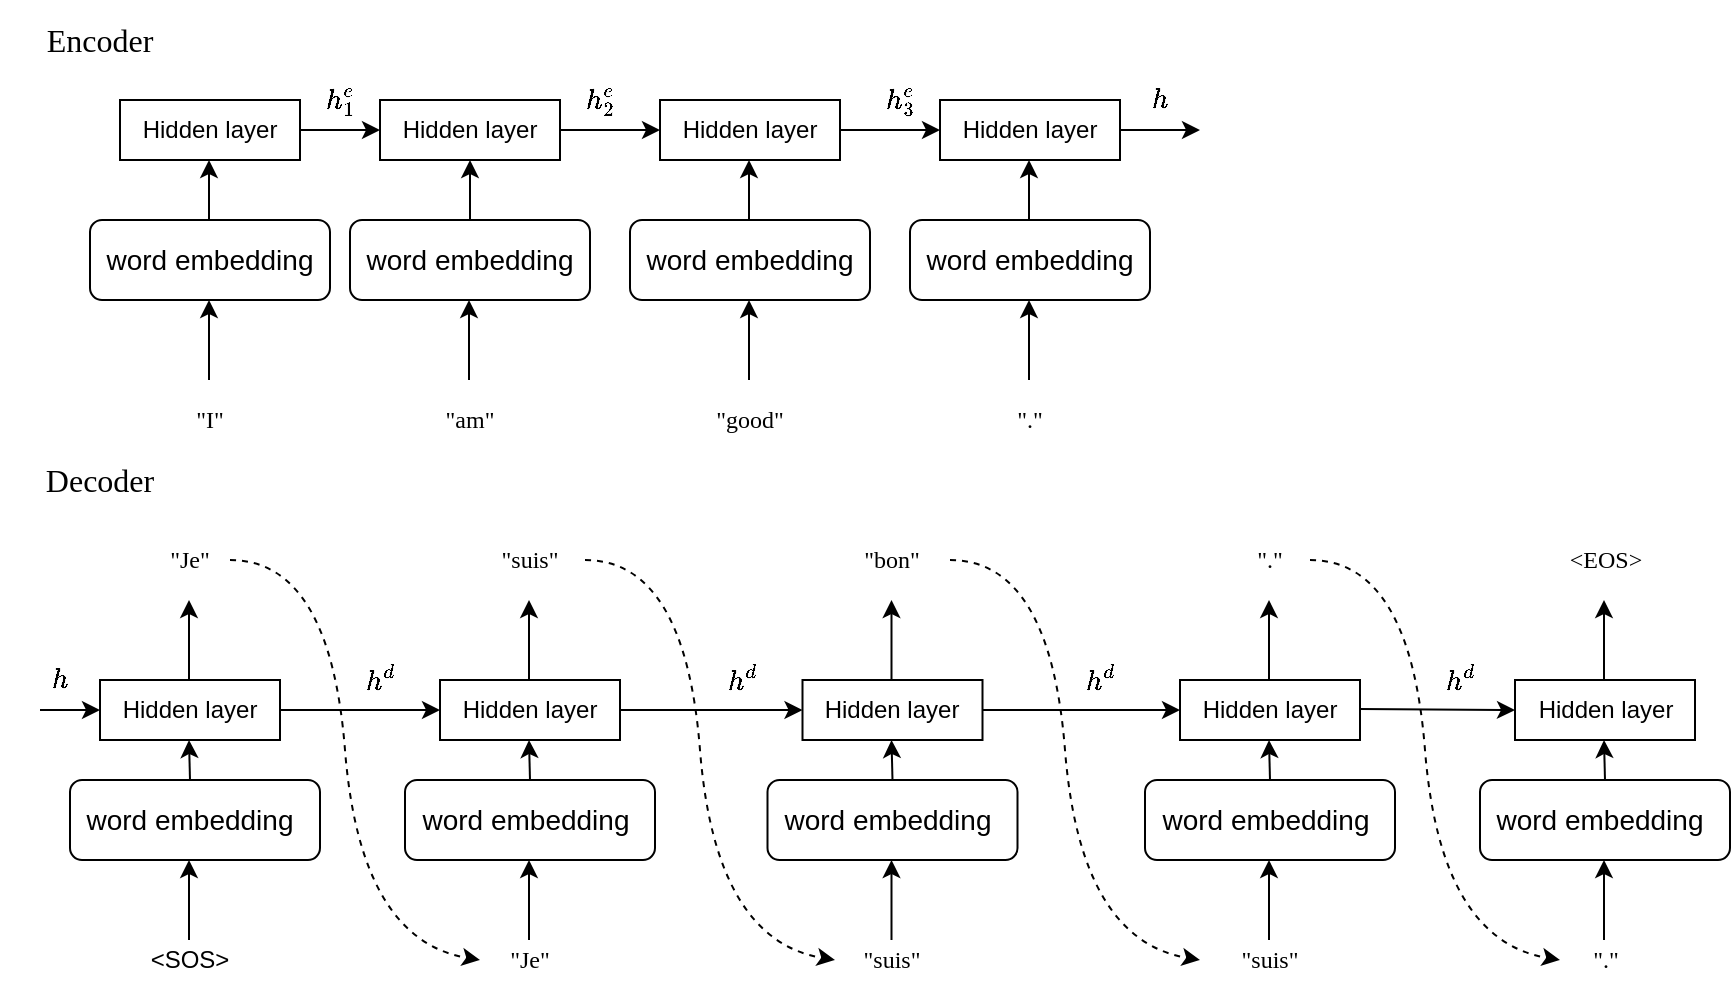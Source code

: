 <mxfile version="13.3.5" type="device"><diagram id="vRA08P0FGJPhHm-kf-sf" name="Page-1"><mxGraphModel dx="1346" dy="672" grid="0" gridSize="10" guides="1" tooltips="1" connect="1" arrows="1" fold="1" page="0" pageScale="1" pageWidth="800" pageHeight="560" math="1" shadow="0"><root><mxCell id="0"/><mxCell id="1" parent="0"/><mxCell id="RQ8N7tnzuyw5Dyiygrbv-6" value="" style="edgeStyle=orthogonalEdgeStyle;rounded=0;orthogonalLoop=1;jettySize=auto;html=1;" edge="1" parent="1" source="RQ8N7tnzuyw5Dyiygrbv-1" target="RQ8N7tnzuyw5Dyiygrbv-4"><mxGeometry relative="1" as="geometry"/></mxCell><mxCell id="RQ8N7tnzuyw5Dyiygrbv-1" value="Hidden layer" style="rounded=0;whiteSpace=wrap;html=1;" vertex="1" parent="1"><mxGeometry x="40" y="70" width="90" height="30" as="geometry"/></mxCell><mxCell id="RQ8N7tnzuyw5Dyiygrbv-10" value="" style="edgeStyle=orthogonalEdgeStyle;rounded=0;orthogonalLoop=1;jettySize=auto;html=1;" edge="1" parent="1" source="RQ8N7tnzuyw5Dyiygrbv-2"><mxGeometry relative="1" as="geometry"><mxPoint x="580" y="85" as="targetPoint"/></mxGeometry></mxCell><mxCell id="RQ8N7tnzuyw5Dyiygrbv-2" value="Hidden layer" style="rounded=0;whiteSpace=wrap;html=1;" vertex="1" parent="1"><mxGeometry x="450" y="70" width="90" height="30" as="geometry"/></mxCell><mxCell id="RQ8N7tnzuyw5Dyiygrbv-8" value="" style="edgeStyle=orthogonalEdgeStyle;rounded=0;orthogonalLoop=1;jettySize=auto;html=1;" edge="1" parent="1" source="RQ8N7tnzuyw5Dyiygrbv-3" target="RQ8N7tnzuyw5Dyiygrbv-2"><mxGeometry relative="1" as="geometry"/></mxCell><mxCell id="RQ8N7tnzuyw5Dyiygrbv-3" value="Hidden layer" style="rounded=0;whiteSpace=wrap;html=1;" vertex="1" parent="1"><mxGeometry x="310" y="70" width="90" height="30" as="geometry"/></mxCell><mxCell id="RQ8N7tnzuyw5Dyiygrbv-7" value="" style="edgeStyle=orthogonalEdgeStyle;rounded=0;orthogonalLoop=1;jettySize=auto;html=1;" edge="1" parent="1" source="RQ8N7tnzuyw5Dyiygrbv-4" target="RQ8N7tnzuyw5Dyiygrbv-3"><mxGeometry relative="1" as="geometry"/></mxCell><mxCell id="RQ8N7tnzuyw5Dyiygrbv-4" value="Hidden layer" style="rounded=0;whiteSpace=wrap;html=1;" vertex="1" parent="1"><mxGeometry x="170" y="70" width="90" height="30" as="geometry"/></mxCell><mxCell id="RQ8N7tnzuyw5Dyiygrbv-11" value="$$h_1^e$$" style="text;html=1;strokeColor=none;fillColor=none;align=center;verticalAlign=middle;whiteSpace=wrap;rounded=0;" vertex="1" parent="1"><mxGeometry x="130" y="60" width="40" height="20" as="geometry"/></mxCell><mxCell id="RQ8N7tnzuyw5Dyiygrbv-14" value="$$h_3^e$$" style="text;html=1;strokeColor=none;fillColor=none;align=center;verticalAlign=middle;whiteSpace=wrap;rounded=0;" vertex="1" parent="1"><mxGeometry x="410" y="60" width="40" height="20" as="geometry"/></mxCell><mxCell id="RQ8N7tnzuyw5Dyiygrbv-15" value="$$h_2^e$$" style="text;html=1;strokeColor=none;fillColor=none;align=center;verticalAlign=middle;whiteSpace=wrap;rounded=0;" vertex="1" parent="1"><mxGeometry x="260" y="60" width="40" height="20" as="geometry"/></mxCell><mxCell id="RQ8N7tnzuyw5Dyiygrbv-19" value="$$h$$" style="text;html=1;strokeColor=none;fillColor=none;align=center;verticalAlign=middle;whiteSpace=wrap;rounded=0;" vertex="1" parent="1"><mxGeometry x="540" y="60" width="40" height="20" as="geometry"/></mxCell><mxCell id="RQ8N7tnzuyw5Dyiygrbv-20" value="&lt;font style=&quot;font-size: 16px&quot; face=&quot;Times New Roman&quot;&gt;Encoder&lt;/font&gt;" style="text;html=1;strokeColor=none;fillColor=none;align=center;verticalAlign=middle;whiteSpace=wrap;rounded=0;" vertex="1" parent="1"><mxGeometry x="-20" y="20" width="100" height="40" as="geometry"/></mxCell><mxCell id="RQ8N7tnzuyw5Dyiygrbv-21" value="&lt;font style=&quot;font-size: 16px&quot; face=&quot;Times New Roman&quot;&gt;Decoder&lt;/font&gt;" style="text;html=1;strokeColor=none;fillColor=none;align=center;verticalAlign=middle;whiteSpace=wrap;rounded=0;" vertex="1" parent="1"><mxGeometry x="-20" y="240" width="100" height="40" as="geometry"/></mxCell><mxCell id="RQ8N7tnzuyw5Dyiygrbv-28" value="&lt;font style=&quot;font-size: 14px&quot;&gt;word embedding&lt;/font&gt;" style="text;html=1;strokeColor=none;fillColor=none;align=center;verticalAlign=middle;whiteSpace=wrap;rounded=0;" vertex="1" parent="1"><mxGeometry x="25" y="140" width="120" height="20" as="geometry"/></mxCell><mxCell id="RQ8N7tnzuyw5Dyiygrbv-30" value="&lt;font style=&quot;font-size: 14px&quot;&gt;word embedding&lt;/font&gt;" style="text;html=1;strokeColor=none;fillColor=none;align=center;verticalAlign=middle;whiteSpace=wrap;rounded=0;" vertex="1" parent="1"><mxGeometry x="435" y="140" width="120" height="20" as="geometry"/></mxCell><mxCell id="RQ8N7tnzuyw5Dyiygrbv-31" value="&lt;font style=&quot;font-size: 14px&quot;&gt;word embedding&lt;/font&gt;" style="text;html=1;strokeColor=none;fillColor=none;align=center;verticalAlign=middle;whiteSpace=wrap;rounded=0;" vertex="1" parent="1"><mxGeometry x="295" y="140" width="120" height="20" as="geometry"/></mxCell><mxCell id="RQ8N7tnzuyw5Dyiygrbv-32" value="&lt;font style=&quot;font-size: 14px&quot;&gt;word embedding&lt;/font&gt;" style="text;html=1;strokeColor=none;fillColor=none;align=center;verticalAlign=middle;whiteSpace=wrap;rounded=0;" vertex="1" parent="1"><mxGeometry x="155" y="140" width="120" height="20" as="geometry"/></mxCell><mxCell id="RQ8N7tnzuyw5Dyiygrbv-33" value="" style="endArrow=classic;html=1;" edge="1" parent="1"><mxGeometry width="50" height="50" relative="1" as="geometry"><mxPoint x="84.5" y="210" as="sourcePoint"/><mxPoint x="84.5" y="170" as="targetPoint"/></mxGeometry></mxCell><mxCell id="RQ8N7tnzuyw5Dyiygrbv-34" value="" style="endArrow=classic;html=1;" edge="1" parent="1"><mxGeometry width="50" height="50" relative="1" as="geometry"><mxPoint x="494.5" y="210" as="sourcePoint"/><mxPoint x="494.5" y="170" as="targetPoint"/></mxGeometry></mxCell><mxCell id="RQ8N7tnzuyw5Dyiygrbv-35" value="" style="endArrow=classic;html=1;" edge="1" parent="1"><mxGeometry width="50" height="50" relative="1" as="geometry"><mxPoint x="354.5" y="210" as="sourcePoint"/><mxPoint x="354.5" y="170" as="targetPoint"/></mxGeometry></mxCell><mxCell id="RQ8N7tnzuyw5Dyiygrbv-36" value="" style="endArrow=classic;html=1;" edge="1" parent="1"><mxGeometry width="50" height="50" relative="1" as="geometry"><mxPoint x="214.5" y="210" as="sourcePoint"/><mxPoint x="214.5" y="170" as="targetPoint"/></mxGeometry></mxCell><mxCell id="RQ8N7tnzuyw5Dyiygrbv-37" value="" style="rounded=1;whiteSpace=wrap;html=1;fillColor=none;" vertex="1" parent="1"><mxGeometry x="155" y="130" width="120" height="40" as="geometry"/></mxCell><mxCell id="RQ8N7tnzuyw5Dyiygrbv-40" value="" style="rounded=1;whiteSpace=wrap;html=1;fillColor=none;" vertex="1" parent="1"><mxGeometry x="25" y="130" width="120" height="40" as="geometry"/></mxCell><mxCell id="RQ8N7tnzuyw5Dyiygrbv-41" value="" style="rounded=1;whiteSpace=wrap;html=1;fillColor=none;" vertex="1" parent="1"><mxGeometry x="435" y="130" width="120" height="40" as="geometry"/></mxCell><mxCell id="RQ8N7tnzuyw5Dyiygrbv-42" value="" style="rounded=1;whiteSpace=wrap;html=1;fillColor=none;" vertex="1" parent="1"><mxGeometry x="295" y="130" width="120" height="40" as="geometry"/></mxCell><mxCell id="RQ8N7tnzuyw5Dyiygrbv-48" value="" style="endArrow=classic;html=1;entryX=0.5;entryY=1;entryDx=0;entryDy=0;exitX=0.5;exitY=0;exitDx=0;exitDy=0;" edge="1" parent="1" source="RQ8N7tnzuyw5Dyiygrbv-37" target="RQ8N7tnzuyw5Dyiygrbv-4"><mxGeometry width="50" height="50" relative="1" as="geometry"><mxPoint x="210" y="130" as="sourcePoint"/><mxPoint x="260" y="80" as="targetPoint"/></mxGeometry></mxCell><mxCell id="RQ8N7tnzuyw5Dyiygrbv-49" value="" style="endArrow=classic;html=1;entryX=0.5;entryY=1;entryDx=0;entryDy=0;exitX=0.5;exitY=0;exitDx=0;exitDy=0;" edge="1" parent="1"><mxGeometry width="50" height="50" relative="1" as="geometry"><mxPoint x="494.5" y="130" as="sourcePoint"/><mxPoint x="494.5" y="100" as="targetPoint"/></mxGeometry></mxCell><mxCell id="RQ8N7tnzuyw5Dyiygrbv-50" value="" style="endArrow=classic;html=1;entryX=0.5;entryY=1;entryDx=0;entryDy=0;exitX=0.5;exitY=0;exitDx=0;exitDy=0;" edge="1" parent="1"><mxGeometry width="50" height="50" relative="1" as="geometry"><mxPoint x="354.5" y="130" as="sourcePoint"/><mxPoint x="354.5" y="100" as="targetPoint"/></mxGeometry></mxCell><mxCell id="RQ8N7tnzuyw5Dyiygrbv-51" value="" style="endArrow=classic;html=1;entryX=0.5;entryY=1;entryDx=0;entryDy=0;exitX=0.5;exitY=0;exitDx=0;exitDy=0;" edge="1" parent="1"><mxGeometry width="50" height="50" relative="1" as="geometry"><mxPoint x="84.5" y="130" as="sourcePoint"/><mxPoint x="84.5" y="100" as="targetPoint"/></mxGeometry></mxCell><mxCell id="RQ8N7tnzuyw5Dyiygrbv-52" value="&lt;span style=&quot;font-family: &amp;#34;times new roman&amp;#34;&quot;&gt;&quot;I&quot;&lt;/span&gt;" style="text;html=1;strokeColor=none;fillColor=none;align=center;verticalAlign=middle;whiteSpace=wrap;rounded=0;" vertex="1" parent="1"><mxGeometry x="65" y="220" width="40" height="20" as="geometry"/></mxCell><mxCell id="RQ8N7tnzuyw5Dyiygrbv-54" value="&lt;font face=&quot;Times New Roman&quot;&gt;&quot;.&quot;&lt;/font&gt;" style="text;html=1;strokeColor=none;fillColor=none;align=center;verticalAlign=middle;whiteSpace=wrap;rounded=0;" vertex="1" parent="1"><mxGeometry x="475" y="220" width="40" height="20" as="geometry"/></mxCell><mxCell id="RQ8N7tnzuyw5Dyiygrbv-55" value="&lt;font face=&quot;Times New Roman&quot;&gt;&quot;good&quot;&lt;/font&gt;" style="text;html=1;strokeColor=none;fillColor=none;align=center;verticalAlign=middle;whiteSpace=wrap;rounded=0;" vertex="1" parent="1"><mxGeometry x="335" y="220" width="40" height="20" as="geometry"/></mxCell><mxCell id="RQ8N7tnzuyw5Dyiygrbv-56" value="&lt;font face=&quot;Times New Roman&quot;&gt;&quot;am&quot;&lt;/font&gt;" style="text;html=1;strokeColor=none;fillColor=none;align=center;verticalAlign=middle;whiteSpace=wrap;rounded=0;" vertex="1" parent="1"><mxGeometry x="195" y="220" width="40" height="20" as="geometry"/></mxCell><mxCell id="RQ8N7tnzuyw5Dyiygrbv-57" value="$$h$$" style="text;html=1;strokeColor=none;fillColor=none;align=center;verticalAlign=middle;whiteSpace=wrap;rounded=0;" vertex="1" parent="1"><mxGeometry x="-10" y="350" width="40" height="20" as="geometry"/></mxCell><mxCell id="RQ8N7tnzuyw5Dyiygrbv-58" value="" style="edgeStyle=orthogonalEdgeStyle;rounded=0;orthogonalLoop=1;jettySize=auto;html=1;entryX=0;entryY=0.5;entryDx=0;entryDy=0;" edge="1" parent="1" target="RQ8N7tnzuyw5Dyiygrbv-59"><mxGeometry relative="1" as="geometry"><mxPoint y="375" as="sourcePoint"/><mxPoint x="30" y="374.5" as="targetPoint"/></mxGeometry></mxCell><mxCell id="RQ8N7tnzuyw5Dyiygrbv-61" value="" style="edgeStyle=orthogonalEdgeStyle;rounded=0;orthogonalLoop=1;jettySize=auto;html=1;" edge="1" parent="1" source="RQ8N7tnzuyw5Dyiygrbv-59" target="RQ8N7tnzuyw5Dyiygrbv-60"><mxGeometry relative="1" as="geometry"/></mxCell><mxCell id="RQ8N7tnzuyw5Dyiygrbv-59" value="Hidden layer" style="rounded=0;whiteSpace=wrap;html=1;" vertex="1" parent="1"><mxGeometry x="30" y="360" width="90" height="30" as="geometry"/></mxCell><mxCell id="RQ8N7tnzuyw5Dyiygrbv-91" value="" style="edgeStyle=orthogonalEdgeStyle;rounded=0;orthogonalLoop=1;jettySize=auto;html=1;" edge="1" parent="1" source="RQ8N7tnzuyw5Dyiygrbv-60" target="RQ8N7tnzuyw5Dyiygrbv-90"><mxGeometry relative="1" as="geometry"/></mxCell><mxCell id="RQ8N7tnzuyw5Dyiygrbv-60" value="Hidden layer" style="rounded=0;whiteSpace=wrap;html=1;" vertex="1" parent="1"><mxGeometry x="200" y="360" width="90" height="30" as="geometry"/></mxCell><mxCell id="RQ8N7tnzuyw5Dyiygrbv-90" value="Hidden layer" style="rounded=0;whiteSpace=wrap;html=1;" vertex="1" parent="1"><mxGeometry x="381.25" y="360" width="90" height="30" as="geometry"/></mxCell><mxCell id="RQ8N7tnzuyw5Dyiygrbv-62" value="" style="endArrow=classic;html=1;" edge="1" parent="1"><mxGeometry width="50" height="50" relative="1" as="geometry"><mxPoint x="74.5" y="360" as="sourcePoint"/><mxPoint x="74.5" y="320" as="targetPoint"/></mxGeometry></mxCell><mxCell id="RQ8N7tnzuyw5Dyiygrbv-63" value="&lt;span style=&quot;font-family: &amp;#34;times new roman&amp;#34;&quot;&gt;&quot;Je&quot;&lt;/span&gt;" style="text;html=1;strokeColor=none;fillColor=none;align=center;verticalAlign=middle;whiteSpace=wrap;rounded=0;" vertex="1" parent="1"><mxGeometry x="55" y="290" width="40" height="20" as="geometry"/></mxCell><mxCell id="RQ8N7tnzuyw5Dyiygrbv-64" value="" style="endArrow=classic;html=1;" edge="1" parent="1"><mxGeometry width="50" height="50" relative="1" as="geometry"><mxPoint x="244.5" y="360" as="sourcePoint"/><mxPoint x="244.5" y="320" as="targetPoint"/></mxGeometry></mxCell><mxCell id="RQ8N7tnzuyw5Dyiygrbv-65" value="&lt;span style=&quot;font-family: &amp;#34;times new roman&amp;#34;&quot;&gt;&quot;suis&quot;&lt;/span&gt;" style="text;html=1;strokeColor=none;fillColor=none;align=center;verticalAlign=middle;whiteSpace=wrap;rounded=0;" vertex="1" parent="1"><mxGeometry x="225" y="290" width="40" height="20" as="geometry"/></mxCell><mxCell id="RQ8N7tnzuyw5Dyiygrbv-67" value="" style="curved=1;endArrow=classic;html=1;dashed=1;" edge="1" parent="1"><mxGeometry width="50" height="50" relative="1" as="geometry"><mxPoint x="95" y="300" as="sourcePoint"/><mxPoint x="220" y="500" as="targetPoint"/><Array as="points"><mxPoint x="145" y="300"/><mxPoint x="160" y="490"/></Array></mxGeometry></mxCell><mxCell id="RQ8N7tnzuyw5Dyiygrbv-68" value="&lt;font style=&quot;font-size: 14px&quot;&gt;word embedding&lt;/font&gt;" style="text;html=1;strokeColor=none;fillColor=none;align=center;verticalAlign=middle;whiteSpace=wrap;rounded=0;" vertex="1" parent="1"><mxGeometry x="15" y="420" width="120" height="20" as="geometry"/></mxCell><mxCell id="RQ8N7tnzuyw5Dyiygrbv-69" value="" style="endArrow=classic;html=1;" edge="1" parent="1"><mxGeometry width="50" height="50" relative="1" as="geometry"><mxPoint x="74.5" y="490" as="sourcePoint"/><mxPoint x="74.5" y="450" as="targetPoint"/></mxGeometry></mxCell><mxCell id="RQ8N7tnzuyw5Dyiygrbv-70" value="" style="rounded=1;whiteSpace=wrap;html=1;fillColor=none;" vertex="1" parent="1"><mxGeometry x="15" y="410" width="125" height="40" as="geometry"/></mxCell><mxCell id="RQ8N7tnzuyw5Dyiygrbv-71" value="" style="endArrow=classic;html=1;entryX=0.5;entryY=1;entryDx=0;entryDy=0;" edge="1" parent="1"><mxGeometry width="50" height="50" relative="1" as="geometry"><mxPoint x="75" y="410" as="sourcePoint"/><mxPoint x="74.5" y="390" as="targetPoint"/></mxGeometry></mxCell><mxCell id="RQ8N7tnzuyw5Dyiygrbv-72" value="$$h^d$$" style="text;html=1;strokeColor=none;fillColor=none;align=center;verticalAlign=middle;whiteSpace=wrap;rounded=0;" vertex="1" parent="1"><mxGeometry x="150" y="350" width="40" height="20" as="geometry"/></mxCell><mxCell id="RQ8N7tnzuyw5Dyiygrbv-73" value="&amp;lt;SOS&amp;gt;" style="text;html=1;strokeColor=none;fillColor=none;align=center;verticalAlign=middle;whiteSpace=wrap;rounded=0;" vertex="1" parent="1"><mxGeometry x="55" y="490" width="40" height="20" as="geometry"/></mxCell><mxCell id="RQ8N7tnzuyw5Dyiygrbv-75" value="&lt;span style=&quot;font-family: &amp;#34;times new roman&amp;#34;&quot;&gt;&quot;Je&quot;&lt;/span&gt;" style="text;html=1;strokeColor=none;fillColor=none;align=center;verticalAlign=middle;whiteSpace=wrap;rounded=0;" vertex="1" parent="1"><mxGeometry x="225" y="490" width="40" height="20" as="geometry"/></mxCell><mxCell id="RQ8N7tnzuyw5Dyiygrbv-76" value="&lt;font style=&quot;font-size: 14px&quot;&gt;word embedding&lt;/font&gt;" style="text;html=1;strokeColor=none;fillColor=none;align=center;verticalAlign=middle;whiteSpace=wrap;rounded=0;" vertex="1" parent="1"><mxGeometry x="182.5" y="420" width="120" height="20" as="geometry"/></mxCell><mxCell id="RQ8N7tnzuyw5Dyiygrbv-77" value="" style="rounded=1;whiteSpace=wrap;html=1;fillColor=none;" vertex="1" parent="1"><mxGeometry x="182.5" y="410" width="125" height="40" as="geometry"/></mxCell><mxCell id="RQ8N7tnzuyw5Dyiygrbv-78" value="" style="endArrow=classic;html=1;entryX=0.5;entryY=1;entryDx=0;entryDy=0;" edge="1" parent="1"><mxGeometry width="50" height="50" relative="1" as="geometry"><mxPoint x="245" y="410" as="sourcePoint"/><mxPoint x="244.5" y="390" as="targetPoint"/></mxGeometry></mxCell><mxCell id="RQ8N7tnzuyw5Dyiygrbv-79" value="" style="endArrow=classic;html=1;" edge="1" parent="1"><mxGeometry width="50" height="50" relative="1" as="geometry"><mxPoint x="244.5" y="490" as="sourcePoint"/><mxPoint x="244.5" y="450" as="targetPoint"/></mxGeometry></mxCell><mxCell id="RQ8N7tnzuyw5Dyiygrbv-80" value="" style="curved=1;endArrow=classic;html=1;dashed=1;" edge="1" parent="1"><mxGeometry width="50" height="50" relative="1" as="geometry"><mxPoint x="272.5" y="300" as="sourcePoint"/><mxPoint x="397.5" y="500" as="targetPoint"/><Array as="points"><mxPoint x="322.5" y="300"/><mxPoint x="337.5" y="490"/></Array></mxGeometry></mxCell><mxCell id="RQ8N7tnzuyw5Dyiygrbv-82" value="" style="endArrow=classic;html=1;" edge="1" parent="1"><mxGeometry width="50" height="50" relative="1" as="geometry"><mxPoint x="425.75" y="360" as="sourcePoint"/><mxPoint x="425.75" y="320" as="targetPoint"/></mxGeometry></mxCell><mxCell id="RQ8N7tnzuyw5Dyiygrbv-83" value="&lt;span style=&quot;font-family: &amp;#34;times new roman&amp;#34;&quot;&gt;&quot;bon&quot;&lt;/span&gt;" style="text;html=1;strokeColor=none;fillColor=none;align=center;verticalAlign=middle;whiteSpace=wrap;rounded=0;" vertex="1" parent="1"><mxGeometry x="406.25" y="290" width="40" height="20" as="geometry"/></mxCell><mxCell id="RQ8N7tnzuyw5Dyiygrbv-84" value="$$h^d$$" style="text;html=1;strokeColor=none;fillColor=none;align=center;verticalAlign=middle;whiteSpace=wrap;rounded=0;" vertex="1" parent="1"><mxGeometry x="331.25" y="350" width="40" height="20" as="geometry"/></mxCell><mxCell id="RQ8N7tnzuyw5Dyiygrbv-85" value="&lt;span style=&quot;font-family: &amp;#34;times new roman&amp;#34;&quot;&gt;&quot;suis&quot;&lt;/span&gt;" style="text;html=1;strokeColor=none;fillColor=none;align=center;verticalAlign=middle;whiteSpace=wrap;rounded=0;" vertex="1" parent="1"><mxGeometry x="406.25" y="490" width="40" height="20" as="geometry"/></mxCell><mxCell id="RQ8N7tnzuyw5Dyiygrbv-86" value="&lt;font style=&quot;font-size: 14px&quot;&gt;word embedding&lt;/font&gt;" style="text;html=1;strokeColor=none;fillColor=none;align=center;verticalAlign=middle;whiteSpace=wrap;rounded=0;" vertex="1" parent="1"><mxGeometry x="363.75" y="420" width="120" height="20" as="geometry"/></mxCell><mxCell id="RQ8N7tnzuyw5Dyiygrbv-87" value="" style="rounded=1;whiteSpace=wrap;html=1;fillColor=none;" vertex="1" parent="1"><mxGeometry x="363.75" y="410" width="125" height="40" as="geometry"/></mxCell><mxCell id="RQ8N7tnzuyw5Dyiygrbv-88" value="" style="endArrow=classic;html=1;entryX=0.5;entryY=1;entryDx=0;entryDy=0;" edge="1" parent="1"><mxGeometry width="50" height="50" relative="1" as="geometry"><mxPoint x="426.25" y="410" as="sourcePoint"/><mxPoint x="425.75" y="390" as="targetPoint"/></mxGeometry></mxCell><mxCell id="RQ8N7tnzuyw5Dyiygrbv-89" value="" style="endArrow=classic;html=1;" edge="1" parent="1"><mxGeometry width="50" height="50" relative="1" as="geometry"><mxPoint x="425.75" y="490" as="sourcePoint"/><mxPoint x="425.75" y="450" as="targetPoint"/></mxGeometry></mxCell><mxCell id="RQ8N7tnzuyw5Dyiygrbv-92" value="Hidden layer" style="rounded=0;whiteSpace=wrap;html=1;" vertex="1" parent="1"><mxGeometry x="570" y="360" width="90" height="30" as="geometry"/></mxCell><mxCell id="RQ8N7tnzuyw5Dyiygrbv-93" value="" style="endArrow=classic;html=1;" edge="1" parent="1"><mxGeometry width="50" height="50" relative="1" as="geometry"><mxPoint x="614.5" y="360" as="sourcePoint"/><mxPoint x="614.5" y="320" as="targetPoint"/></mxGeometry></mxCell><mxCell id="RQ8N7tnzuyw5Dyiygrbv-94" value="&lt;span style=&quot;font-family: &amp;#34;times new roman&amp;#34;&quot;&gt;&quot;.&quot;&lt;/span&gt;" style="text;html=1;strokeColor=none;fillColor=none;align=center;verticalAlign=middle;whiteSpace=wrap;rounded=0;" vertex="1" parent="1"><mxGeometry x="595" y="290" width="40" height="20" as="geometry"/></mxCell><mxCell id="RQ8N7tnzuyw5Dyiygrbv-95" value="$$h^d$$" style="text;html=1;strokeColor=none;fillColor=none;align=center;verticalAlign=middle;whiteSpace=wrap;rounded=0;" vertex="1" parent="1"><mxGeometry x="510" y="350" width="40" height="20" as="geometry"/></mxCell><mxCell id="RQ8N7tnzuyw5Dyiygrbv-96" value="&lt;span style=&quot;font-family: &amp;#34;times new roman&amp;#34;&quot;&gt;&quot;suis&quot;&lt;/span&gt;" style="text;html=1;strokeColor=none;fillColor=none;align=center;verticalAlign=middle;whiteSpace=wrap;rounded=0;" vertex="1" parent="1"><mxGeometry x="595" y="490" width="40" height="20" as="geometry"/></mxCell><mxCell id="RQ8N7tnzuyw5Dyiygrbv-97" value="&lt;font style=&quot;font-size: 14px&quot;&gt;word embedding&lt;/font&gt;" style="text;html=1;strokeColor=none;fillColor=none;align=center;verticalAlign=middle;whiteSpace=wrap;rounded=0;" vertex="1" parent="1"><mxGeometry x="552.5" y="420" width="120" height="20" as="geometry"/></mxCell><mxCell id="RQ8N7tnzuyw5Dyiygrbv-98" value="" style="rounded=1;whiteSpace=wrap;html=1;fillColor=none;" vertex="1" parent="1"><mxGeometry x="552.5" y="410" width="125" height="40" as="geometry"/></mxCell><mxCell id="RQ8N7tnzuyw5Dyiygrbv-99" value="" style="endArrow=classic;html=1;entryX=0.5;entryY=1;entryDx=0;entryDy=0;" edge="1" parent="1"><mxGeometry width="50" height="50" relative="1" as="geometry"><mxPoint x="615" y="410" as="sourcePoint"/><mxPoint x="614.5" y="390" as="targetPoint"/></mxGeometry></mxCell><mxCell id="RQ8N7tnzuyw5Dyiygrbv-100" value="" style="endArrow=classic;html=1;" edge="1" parent="1"><mxGeometry width="50" height="50" relative="1" as="geometry"><mxPoint x="614.5" y="490" as="sourcePoint"/><mxPoint x="614.5" y="450" as="targetPoint"/></mxGeometry></mxCell><mxCell id="RQ8N7tnzuyw5Dyiygrbv-101" value="" style="curved=1;endArrow=classic;html=1;dashed=1;" edge="1" parent="1"><mxGeometry width="50" height="50" relative="1" as="geometry"><mxPoint x="455" y="300" as="sourcePoint"/><mxPoint x="580" y="500" as="targetPoint"/><Array as="points"><mxPoint x="505" y="300"/><mxPoint x="520" y="490"/></Array></mxGeometry></mxCell><mxCell id="RQ8N7tnzuyw5Dyiygrbv-103" value="" style="edgeStyle=orthogonalEdgeStyle;rounded=0;orthogonalLoop=1;jettySize=auto;html=1;exitX=1;exitY=0.5;exitDx=0;exitDy=0;" edge="1" parent="1" source="RQ8N7tnzuyw5Dyiygrbv-90"><mxGeometry relative="1" as="geometry"><mxPoint x="471.25" y="374.5" as="sourcePoint"/><mxPoint x="570" y="375" as="targetPoint"/></mxGeometry></mxCell><mxCell id="RQ8N7tnzuyw5Dyiygrbv-104" value="Hidden layer" style="rounded=0;whiteSpace=wrap;html=1;" vertex="1" parent="1"><mxGeometry x="737.5" y="360" width="90" height="30" as="geometry"/></mxCell><mxCell id="RQ8N7tnzuyw5Dyiygrbv-105" value="" style="endArrow=classic;html=1;" edge="1" parent="1"><mxGeometry width="50" height="50" relative="1" as="geometry"><mxPoint x="782" y="360" as="sourcePoint"/><mxPoint x="782" y="320" as="targetPoint"/></mxGeometry></mxCell><mxCell id="RQ8N7tnzuyw5Dyiygrbv-106" value="&lt;font face=&quot;times new roman&quot;&gt;&amp;lt;EOS&amp;gt;&lt;/font&gt;" style="text;html=1;strokeColor=none;fillColor=none;align=center;verticalAlign=middle;whiteSpace=wrap;rounded=0;" vertex="1" parent="1"><mxGeometry x="762.5" y="290" width="40" height="20" as="geometry"/></mxCell><mxCell id="RQ8N7tnzuyw5Dyiygrbv-107" value="&lt;span style=&quot;font-family: &amp;#34;times new roman&amp;#34;&quot;&gt;&quot;.&quot;&lt;/span&gt;" style="text;html=1;strokeColor=none;fillColor=none;align=center;verticalAlign=middle;whiteSpace=wrap;rounded=0;" vertex="1" parent="1"><mxGeometry x="762.5" y="490" width="40" height="20" as="geometry"/></mxCell><mxCell id="RQ8N7tnzuyw5Dyiygrbv-108" value="&lt;font style=&quot;font-size: 14px&quot;&gt;word embedding&lt;/font&gt;" style="text;html=1;strokeColor=none;fillColor=none;align=center;verticalAlign=middle;whiteSpace=wrap;rounded=0;" vertex="1" parent="1"><mxGeometry x="720" y="420" width="120" height="20" as="geometry"/></mxCell><mxCell id="RQ8N7tnzuyw5Dyiygrbv-109" value="" style="rounded=1;whiteSpace=wrap;html=1;fillColor=none;" vertex="1" parent="1"><mxGeometry x="720" y="410" width="125" height="40" as="geometry"/></mxCell><mxCell id="RQ8N7tnzuyw5Dyiygrbv-110" value="" style="endArrow=classic;html=1;entryX=0.5;entryY=1;entryDx=0;entryDy=0;" edge="1" parent="1"><mxGeometry width="50" height="50" relative="1" as="geometry"><mxPoint x="782.5" y="410" as="sourcePoint"/><mxPoint x="782" y="390" as="targetPoint"/></mxGeometry></mxCell><mxCell id="RQ8N7tnzuyw5Dyiygrbv-111" value="" style="endArrow=classic;html=1;" edge="1" parent="1"><mxGeometry width="50" height="50" relative="1" as="geometry"><mxPoint x="782" y="490" as="sourcePoint"/><mxPoint x="782" y="450" as="targetPoint"/></mxGeometry></mxCell><mxCell id="RQ8N7tnzuyw5Dyiygrbv-112" value="" style="curved=1;endArrow=classic;html=1;dashed=1;" edge="1" parent="1"><mxGeometry width="50" height="50" relative="1" as="geometry"><mxPoint x="635" y="300" as="sourcePoint"/><mxPoint x="760" y="500" as="targetPoint"/><Array as="points"><mxPoint x="685" y="300"/><mxPoint x="700" y="490"/></Array></mxGeometry></mxCell><mxCell id="RQ8N7tnzuyw5Dyiygrbv-113" value="$$h^d$$" style="text;html=1;strokeColor=none;fillColor=none;align=center;verticalAlign=middle;whiteSpace=wrap;rounded=0;" vertex="1" parent="1"><mxGeometry x="690" y="350" width="40" height="20" as="geometry"/></mxCell><mxCell id="RQ8N7tnzuyw5Dyiygrbv-115" value="" style="edgeStyle=orthogonalEdgeStyle;rounded=0;orthogonalLoop=1;jettySize=auto;html=1;exitX=1;exitY=0.5;exitDx=0;exitDy=0;entryX=0;entryY=0.5;entryDx=0;entryDy=0;" edge="1" parent="1" target="RQ8N7tnzuyw5Dyiygrbv-104"><mxGeometry relative="1" as="geometry"><mxPoint x="660" y="374.5" as="sourcePoint"/><mxPoint x="758.75" y="374.5" as="targetPoint"/></mxGeometry></mxCell></root></mxGraphModel></diagram></mxfile>